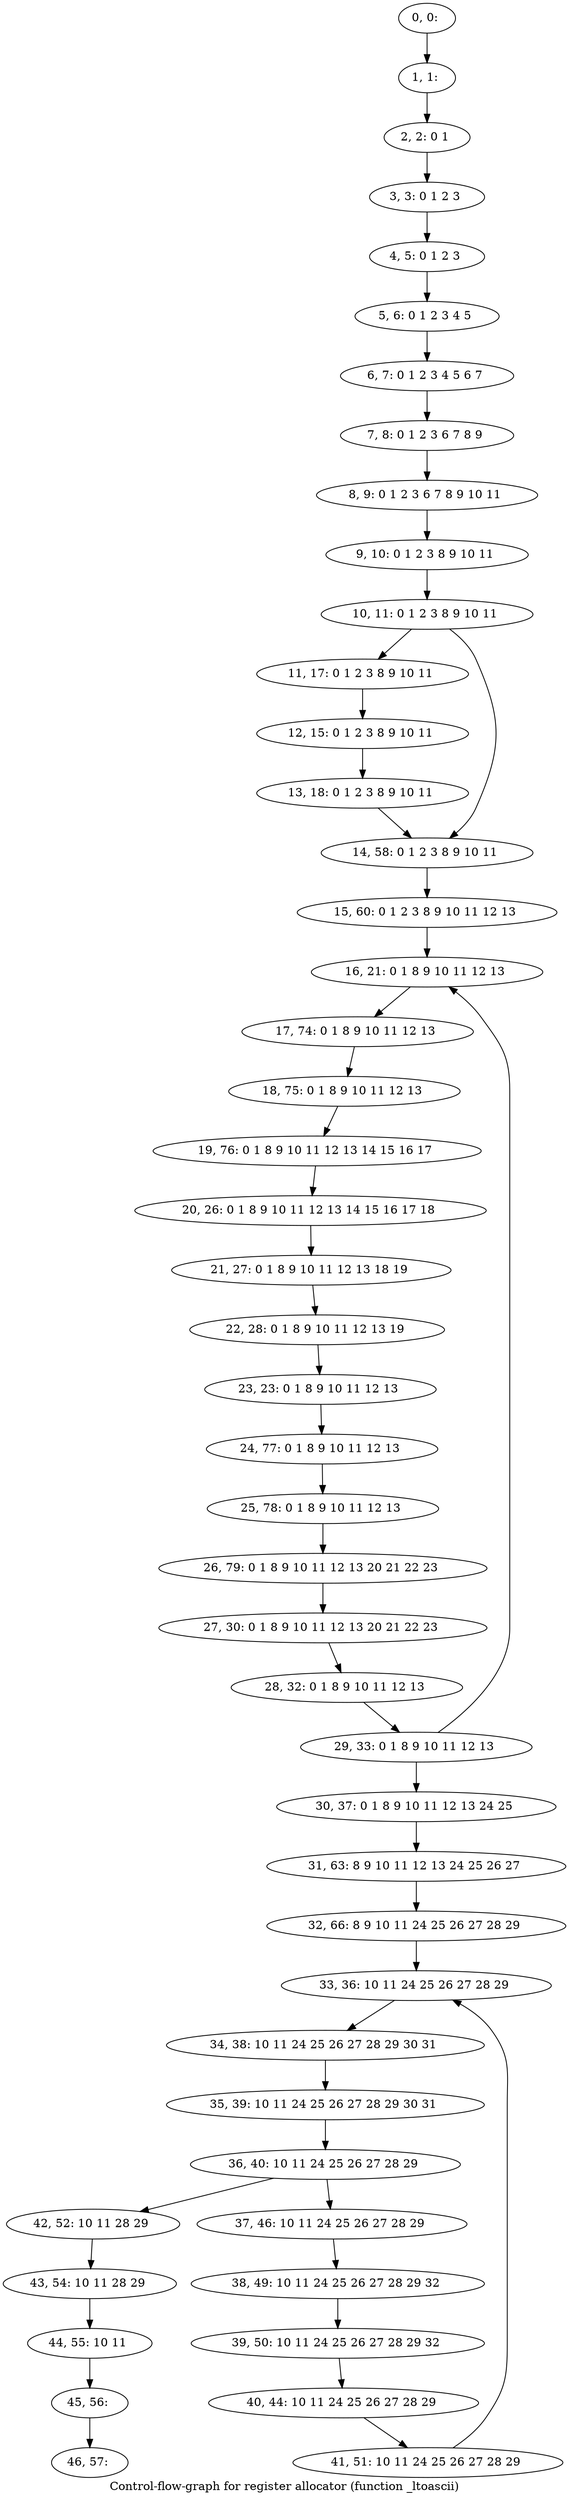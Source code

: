 digraph G {
graph [label="Control-flow-graph for register allocator (function _ltoascii)"]
0[label="0, 0: "];
1[label="1, 1: "];
2[label="2, 2: 0 1 "];
3[label="3, 3: 0 1 2 3 "];
4[label="4, 5: 0 1 2 3 "];
5[label="5, 6: 0 1 2 3 4 5 "];
6[label="6, 7: 0 1 2 3 4 5 6 7 "];
7[label="7, 8: 0 1 2 3 6 7 8 9 "];
8[label="8, 9: 0 1 2 3 6 7 8 9 10 11 "];
9[label="9, 10: 0 1 2 3 8 9 10 11 "];
10[label="10, 11: 0 1 2 3 8 9 10 11 "];
11[label="11, 17: 0 1 2 3 8 9 10 11 "];
12[label="12, 15: 0 1 2 3 8 9 10 11 "];
13[label="13, 18: 0 1 2 3 8 9 10 11 "];
14[label="14, 58: 0 1 2 3 8 9 10 11 "];
15[label="15, 60: 0 1 2 3 8 9 10 11 12 13 "];
16[label="16, 21: 0 1 8 9 10 11 12 13 "];
17[label="17, 74: 0 1 8 9 10 11 12 13 "];
18[label="18, 75: 0 1 8 9 10 11 12 13 "];
19[label="19, 76: 0 1 8 9 10 11 12 13 14 15 16 17 "];
20[label="20, 26: 0 1 8 9 10 11 12 13 14 15 16 17 18 "];
21[label="21, 27: 0 1 8 9 10 11 12 13 18 19 "];
22[label="22, 28: 0 1 8 9 10 11 12 13 19 "];
23[label="23, 23: 0 1 8 9 10 11 12 13 "];
24[label="24, 77: 0 1 8 9 10 11 12 13 "];
25[label="25, 78: 0 1 8 9 10 11 12 13 "];
26[label="26, 79: 0 1 8 9 10 11 12 13 20 21 22 23 "];
27[label="27, 30: 0 1 8 9 10 11 12 13 20 21 22 23 "];
28[label="28, 32: 0 1 8 9 10 11 12 13 "];
29[label="29, 33: 0 1 8 9 10 11 12 13 "];
30[label="30, 37: 0 1 8 9 10 11 12 13 24 25 "];
31[label="31, 63: 8 9 10 11 12 13 24 25 26 27 "];
32[label="32, 66: 8 9 10 11 24 25 26 27 28 29 "];
33[label="33, 36: 10 11 24 25 26 27 28 29 "];
34[label="34, 38: 10 11 24 25 26 27 28 29 30 31 "];
35[label="35, 39: 10 11 24 25 26 27 28 29 30 31 "];
36[label="36, 40: 10 11 24 25 26 27 28 29 "];
37[label="37, 46: 10 11 24 25 26 27 28 29 "];
38[label="38, 49: 10 11 24 25 26 27 28 29 32 "];
39[label="39, 50: 10 11 24 25 26 27 28 29 32 "];
40[label="40, 44: 10 11 24 25 26 27 28 29 "];
41[label="41, 51: 10 11 24 25 26 27 28 29 "];
42[label="42, 52: 10 11 28 29 "];
43[label="43, 54: 10 11 28 29 "];
44[label="44, 55: 10 11 "];
45[label="45, 56: "];
46[label="46, 57: "];
0->1 ;
1->2 ;
2->3 ;
3->4 ;
4->5 ;
5->6 ;
6->7 ;
7->8 ;
8->9 ;
9->10 ;
10->11 ;
10->14 ;
11->12 ;
12->13 ;
13->14 ;
14->15 ;
15->16 ;
16->17 ;
17->18 ;
18->19 ;
19->20 ;
20->21 ;
21->22 ;
22->23 ;
23->24 ;
24->25 ;
25->26 ;
26->27 ;
27->28 ;
28->29 ;
29->30 ;
29->16 ;
30->31 ;
31->32 ;
32->33 ;
33->34 ;
34->35 ;
35->36 ;
36->37 ;
36->42 ;
37->38 ;
38->39 ;
39->40 ;
40->41 ;
41->33 ;
42->43 ;
43->44 ;
44->45 ;
45->46 ;
}
